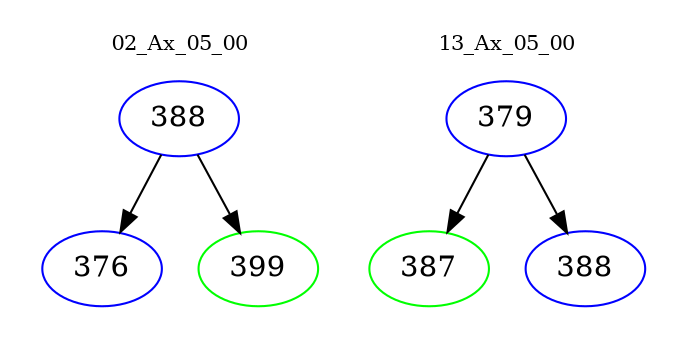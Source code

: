 digraph{
subgraph cluster_0 {
color = white
label = "02_Ax_05_00";
fontsize=10;
T0_388 [label="388", color="blue"]
T0_388 -> T0_376 [color="black"]
T0_376 [label="376", color="blue"]
T0_388 -> T0_399 [color="black"]
T0_399 [label="399", color="green"]
}
subgraph cluster_1 {
color = white
label = "13_Ax_05_00";
fontsize=10;
T1_379 [label="379", color="blue"]
T1_379 -> T1_387 [color="black"]
T1_387 [label="387", color="green"]
T1_379 -> T1_388 [color="black"]
T1_388 [label="388", color="blue"]
}
}
